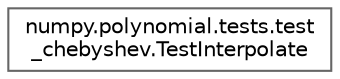digraph "Graphical Class Hierarchy"
{
 // LATEX_PDF_SIZE
  bgcolor="transparent";
  edge [fontname=Helvetica,fontsize=10,labelfontname=Helvetica,labelfontsize=10];
  node [fontname=Helvetica,fontsize=10,shape=box,height=0.2,width=0.4];
  rankdir="LR";
  Node0 [id="Node000000",label="numpy.polynomial.tests.test\l_chebyshev.TestInterpolate",height=0.2,width=0.4,color="grey40", fillcolor="white", style="filled",URL="$d4/dce/classnumpy_1_1polynomial_1_1tests_1_1test__chebyshev_1_1TestInterpolate.html",tooltip=" "];
}
